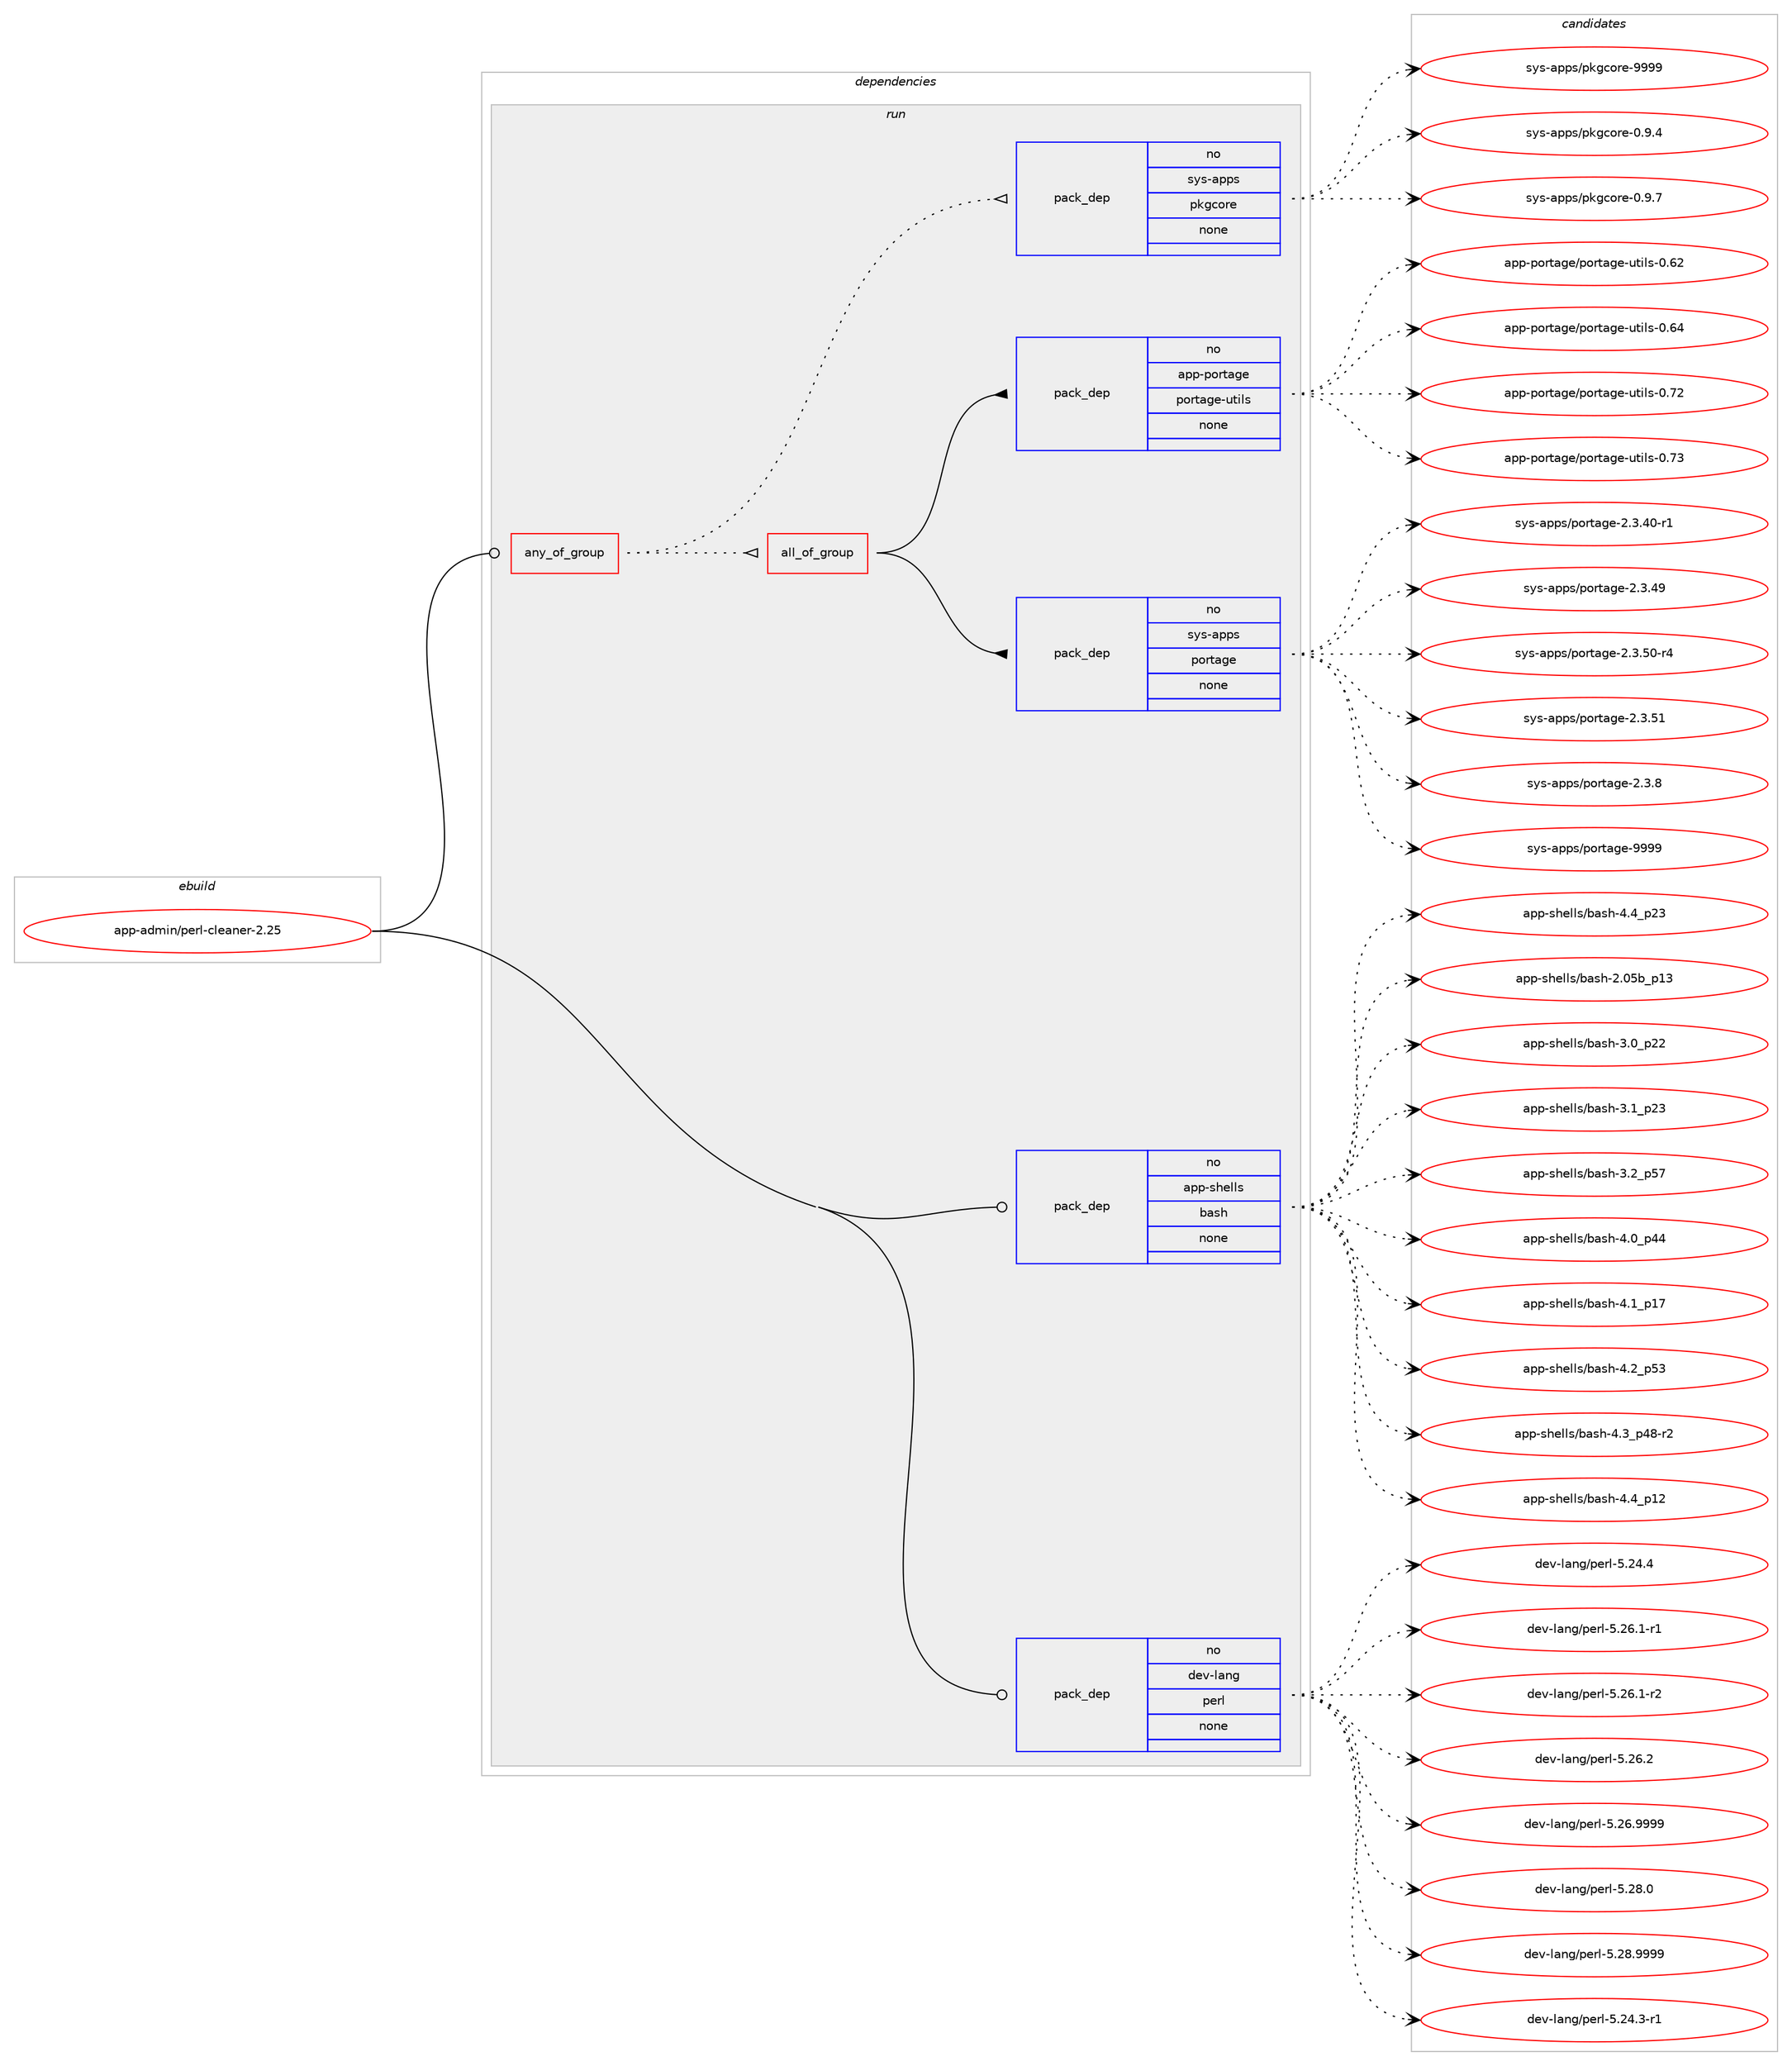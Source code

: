 digraph prolog {

# *************
# Graph options
# *************

newrank=true;
concentrate=true;
compound=true;
graph [rankdir=LR,fontname=Helvetica,fontsize=10,ranksep=1.5];#, ranksep=2.5, nodesep=0.2];
edge  [arrowhead=vee];
node  [fontname=Helvetica,fontsize=10];

# **********
# The ebuild
# **********

subgraph cluster_leftcol {
color=gray;
rank=same;
label=<<i>ebuild</i>>;
id [label="app-admin/perl-cleaner-2.25", color=red, width=4, href="../app-admin/perl-cleaner-2.25.svg"];
}

# ****************
# The dependencies
# ****************

subgraph cluster_midcol {
color=gray;
label=<<i>dependencies</i>>;
subgraph cluster_compile {
fillcolor="#eeeeee";
style=filled;
label=<<i>compile</i>>;
}
subgraph cluster_compileandrun {
fillcolor="#eeeeee";
style=filled;
label=<<i>compile and run</i>>;
}
subgraph cluster_run {
fillcolor="#eeeeee";
style=filled;
label=<<i>run</i>>;
subgraph any60 {
dependency1611 [label=<<TABLE BORDER="0" CELLBORDER="1" CELLSPACING="0" CELLPADDING="4"><TR><TD CELLPADDING="10">any_of_group</TD></TR></TABLE>>, shape=none, color=red];subgraph all4 {
dependency1612 [label=<<TABLE BORDER="0" CELLBORDER="1" CELLSPACING="0" CELLPADDING="4"><TR><TD CELLPADDING="10">all_of_group</TD></TR></TABLE>>, shape=none, color=red];subgraph pack1248 {
dependency1613 [label=<<TABLE BORDER="0" CELLBORDER="1" CELLSPACING="0" CELLPADDING="4" WIDTH="220"><TR><TD ROWSPAN="6" CELLPADDING="30">pack_dep</TD></TR><TR><TD WIDTH="110">no</TD></TR><TR><TD>sys-apps</TD></TR><TR><TD>portage</TD></TR><TR><TD>none</TD></TR><TR><TD></TD></TR></TABLE>>, shape=none, color=blue];
}
dependency1612:e -> dependency1613:w [weight=20,style="solid",arrowhead="inv"];
subgraph pack1249 {
dependency1614 [label=<<TABLE BORDER="0" CELLBORDER="1" CELLSPACING="0" CELLPADDING="4" WIDTH="220"><TR><TD ROWSPAN="6" CELLPADDING="30">pack_dep</TD></TR><TR><TD WIDTH="110">no</TD></TR><TR><TD>app-portage</TD></TR><TR><TD>portage-utils</TD></TR><TR><TD>none</TD></TR><TR><TD></TD></TR></TABLE>>, shape=none, color=blue];
}
dependency1612:e -> dependency1614:w [weight=20,style="solid",arrowhead="inv"];
}
dependency1611:e -> dependency1612:w [weight=20,style="dotted",arrowhead="oinv"];
subgraph pack1250 {
dependency1615 [label=<<TABLE BORDER="0" CELLBORDER="1" CELLSPACING="0" CELLPADDING="4" WIDTH="220"><TR><TD ROWSPAN="6" CELLPADDING="30">pack_dep</TD></TR><TR><TD WIDTH="110">no</TD></TR><TR><TD>sys-apps</TD></TR><TR><TD>pkgcore</TD></TR><TR><TD>none</TD></TR><TR><TD></TD></TR></TABLE>>, shape=none, color=blue];
}
dependency1611:e -> dependency1615:w [weight=20,style="dotted",arrowhead="oinv"];
}
id:e -> dependency1611:w [weight=20,style="solid",arrowhead="odot"];
subgraph pack1251 {
dependency1616 [label=<<TABLE BORDER="0" CELLBORDER="1" CELLSPACING="0" CELLPADDING="4" WIDTH="220"><TR><TD ROWSPAN="6" CELLPADDING="30">pack_dep</TD></TR><TR><TD WIDTH="110">no</TD></TR><TR><TD>app-shells</TD></TR><TR><TD>bash</TD></TR><TR><TD>none</TD></TR><TR><TD></TD></TR></TABLE>>, shape=none, color=blue];
}
id:e -> dependency1616:w [weight=20,style="solid",arrowhead="odot"];
subgraph pack1252 {
dependency1617 [label=<<TABLE BORDER="0" CELLBORDER="1" CELLSPACING="0" CELLPADDING="4" WIDTH="220"><TR><TD ROWSPAN="6" CELLPADDING="30">pack_dep</TD></TR><TR><TD WIDTH="110">no</TD></TR><TR><TD>dev-lang</TD></TR><TR><TD>perl</TD></TR><TR><TD>none</TD></TR><TR><TD></TD></TR></TABLE>>, shape=none, color=blue];
}
id:e -> dependency1617:w [weight=20,style="solid",arrowhead="odot"];
}
}

# **************
# The candidates
# **************

subgraph cluster_choices {
rank=same;
color=gray;
label=<<i>candidates</i>>;

subgraph choice1248 {
color=black;
nodesep=1;
choice11512111545971121121154711211111411697103101455046514652484511449 [label="sys-apps/portage-2.3.40-r1", color=red, width=4,href="../sys-apps/portage-2.3.40-r1.svg"];
choice1151211154597112112115471121111141169710310145504651465257 [label="sys-apps/portage-2.3.49", color=red, width=4,href="../sys-apps/portage-2.3.49.svg"];
choice11512111545971121121154711211111411697103101455046514653484511452 [label="sys-apps/portage-2.3.50-r4", color=red, width=4,href="../sys-apps/portage-2.3.50-r4.svg"];
choice1151211154597112112115471121111141169710310145504651465349 [label="sys-apps/portage-2.3.51", color=red, width=4,href="../sys-apps/portage-2.3.51.svg"];
choice11512111545971121121154711211111411697103101455046514656 [label="sys-apps/portage-2.3.8", color=red, width=4,href="../sys-apps/portage-2.3.8.svg"];
choice115121115459711211211547112111114116971031014557575757 [label="sys-apps/portage-9999", color=red, width=4,href="../sys-apps/portage-9999.svg"];
dependency1613:e -> choice11512111545971121121154711211111411697103101455046514652484511449:w [style=dotted,weight="100"];
dependency1613:e -> choice1151211154597112112115471121111141169710310145504651465257:w [style=dotted,weight="100"];
dependency1613:e -> choice11512111545971121121154711211111411697103101455046514653484511452:w [style=dotted,weight="100"];
dependency1613:e -> choice1151211154597112112115471121111141169710310145504651465349:w [style=dotted,weight="100"];
dependency1613:e -> choice11512111545971121121154711211111411697103101455046514656:w [style=dotted,weight="100"];
dependency1613:e -> choice115121115459711211211547112111114116971031014557575757:w [style=dotted,weight="100"];
}
subgraph choice1249 {
color=black;
nodesep=1;
choice9711211245112111114116971031014711211111411697103101451171161051081154548465450 [label="app-portage/portage-utils-0.62", color=red, width=4,href="../app-portage/portage-utils-0.62.svg"];
choice9711211245112111114116971031014711211111411697103101451171161051081154548465452 [label="app-portage/portage-utils-0.64", color=red, width=4,href="../app-portage/portage-utils-0.64.svg"];
choice9711211245112111114116971031014711211111411697103101451171161051081154548465550 [label="app-portage/portage-utils-0.72", color=red, width=4,href="../app-portage/portage-utils-0.72.svg"];
choice9711211245112111114116971031014711211111411697103101451171161051081154548465551 [label="app-portage/portage-utils-0.73", color=red, width=4,href="../app-portage/portage-utils-0.73.svg"];
dependency1614:e -> choice9711211245112111114116971031014711211111411697103101451171161051081154548465450:w [style=dotted,weight="100"];
dependency1614:e -> choice9711211245112111114116971031014711211111411697103101451171161051081154548465452:w [style=dotted,weight="100"];
dependency1614:e -> choice9711211245112111114116971031014711211111411697103101451171161051081154548465550:w [style=dotted,weight="100"];
dependency1614:e -> choice9711211245112111114116971031014711211111411697103101451171161051081154548465551:w [style=dotted,weight="100"];
}
subgraph choice1250 {
color=black;
nodesep=1;
choice11512111545971121121154711210710399111114101454846574652 [label="sys-apps/pkgcore-0.9.4", color=red, width=4,href="../sys-apps/pkgcore-0.9.4.svg"];
choice11512111545971121121154711210710399111114101454846574655 [label="sys-apps/pkgcore-0.9.7", color=red, width=4,href="../sys-apps/pkgcore-0.9.7.svg"];
choice115121115459711211211547112107103991111141014557575757 [label="sys-apps/pkgcore-9999", color=red, width=4,href="../sys-apps/pkgcore-9999.svg"];
dependency1615:e -> choice11512111545971121121154711210710399111114101454846574652:w [style=dotted,weight="100"];
dependency1615:e -> choice11512111545971121121154711210710399111114101454846574655:w [style=dotted,weight="100"];
dependency1615:e -> choice115121115459711211211547112107103991111141014557575757:w [style=dotted,weight="100"];
}
subgraph choice1251 {
color=black;
nodesep=1;
choice9711211245115104101108108115479897115104455046485398951124951 [label="app-shells/bash-2.05b_p13", color=red, width=4,href="../app-shells/bash-2.05b_p13.svg"];
choice971121124511510410110810811547989711510445514648951125050 [label="app-shells/bash-3.0_p22", color=red, width=4,href="../app-shells/bash-3.0_p22.svg"];
choice971121124511510410110810811547989711510445514649951125051 [label="app-shells/bash-3.1_p23", color=red, width=4,href="../app-shells/bash-3.1_p23.svg"];
choice971121124511510410110810811547989711510445514650951125355 [label="app-shells/bash-3.2_p57", color=red, width=4,href="../app-shells/bash-3.2_p57.svg"];
choice971121124511510410110810811547989711510445524648951125252 [label="app-shells/bash-4.0_p44", color=red, width=4,href="../app-shells/bash-4.0_p44.svg"];
choice971121124511510410110810811547989711510445524649951124955 [label="app-shells/bash-4.1_p17", color=red, width=4,href="../app-shells/bash-4.1_p17.svg"];
choice971121124511510410110810811547989711510445524650951125351 [label="app-shells/bash-4.2_p53", color=red, width=4,href="../app-shells/bash-4.2_p53.svg"];
choice9711211245115104101108108115479897115104455246519511252564511450 [label="app-shells/bash-4.3_p48-r2", color=red, width=4,href="../app-shells/bash-4.3_p48-r2.svg"];
choice971121124511510410110810811547989711510445524652951124950 [label="app-shells/bash-4.4_p12", color=red, width=4,href="../app-shells/bash-4.4_p12.svg"];
choice971121124511510410110810811547989711510445524652951125051 [label="app-shells/bash-4.4_p23", color=red, width=4,href="../app-shells/bash-4.4_p23.svg"];
dependency1616:e -> choice9711211245115104101108108115479897115104455046485398951124951:w [style=dotted,weight="100"];
dependency1616:e -> choice971121124511510410110810811547989711510445514648951125050:w [style=dotted,weight="100"];
dependency1616:e -> choice971121124511510410110810811547989711510445514649951125051:w [style=dotted,weight="100"];
dependency1616:e -> choice971121124511510410110810811547989711510445514650951125355:w [style=dotted,weight="100"];
dependency1616:e -> choice971121124511510410110810811547989711510445524648951125252:w [style=dotted,weight="100"];
dependency1616:e -> choice971121124511510410110810811547989711510445524649951124955:w [style=dotted,weight="100"];
dependency1616:e -> choice971121124511510410110810811547989711510445524650951125351:w [style=dotted,weight="100"];
dependency1616:e -> choice9711211245115104101108108115479897115104455246519511252564511450:w [style=dotted,weight="100"];
dependency1616:e -> choice971121124511510410110810811547989711510445524652951124950:w [style=dotted,weight="100"];
dependency1616:e -> choice971121124511510410110810811547989711510445524652951125051:w [style=dotted,weight="100"];
}
subgraph choice1252 {
color=black;
nodesep=1;
choice100101118451089711010347112101114108455346505246514511449 [label="dev-lang/perl-5.24.3-r1", color=red, width=4,href="../dev-lang/perl-5.24.3-r1.svg"];
choice10010111845108971101034711210111410845534650524652 [label="dev-lang/perl-5.24.4", color=red, width=4,href="../dev-lang/perl-5.24.4.svg"];
choice100101118451089711010347112101114108455346505446494511449 [label="dev-lang/perl-5.26.1-r1", color=red, width=4,href="../dev-lang/perl-5.26.1-r1.svg"];
choice100101118451089711010347112101114108455346505446494511450 [label="dev-lang/perl-5.26.1-r2", color=red, width=4,href="../dev-lang/perl-5.26.1-r2.svg"];
choice10010111845108971101034711210111410845534650544650 [label="dev-lang/perl-5.26.2", color=red, width=4,href="../dev-lang/perl-5.26.2.svg"];
choice10010111845108971101034711210111410845534650544657575757 [label="dev-lang/perl-5.26.9999", color=red, width=4,href="../dev-lang/perl-5.26.9999.svg"];
choice10010111845108971101034711210111410845534650564648 [label="dev-lang/perl-5.28.0", color=red, width=4,href="../dev-lang/perl-5.28.0.svg"];
choice10010111845108971101034711210111410845534650564657575757 [label="dev-lang/perl-5.28.9999", color=red, width=4,href="../dev-lang/perl-5.28.9999.svg"];
dependency1617:e -> choice100101118451089711010347112101114108455346505246514511449:w [style=dotted,weight="100"];
dependency1617:e -> choice10010111845108971101034711210111410845534650524652:w [style=dotted,weight="100"];
dependency1617:e -> choice100101118451089711010347112101114108455346505446494511449:w [style=dotted,weight="100"];
dependency1617:e -> choice100101118451089711010347112101114108455346505446494511450:w [style=dotted,weight="100"];
dependency1617:e -> choice10010111845108971101034711210111410845534650544650:w [style=dotted,weight="100"];
dependency1617:e -> choice10010111845108971101034711210111410845534650544657575757:w [style=dotted,weight="100"];
dependency1617:e -> choice10010111845108971101034711210111410845534650564648:w [style=dotted,weight="100"];
dependency1617:e -> choice10010111845108971101034711210111410845534650564657575757:w [style=dotted,weight="100"];
}
}

}
